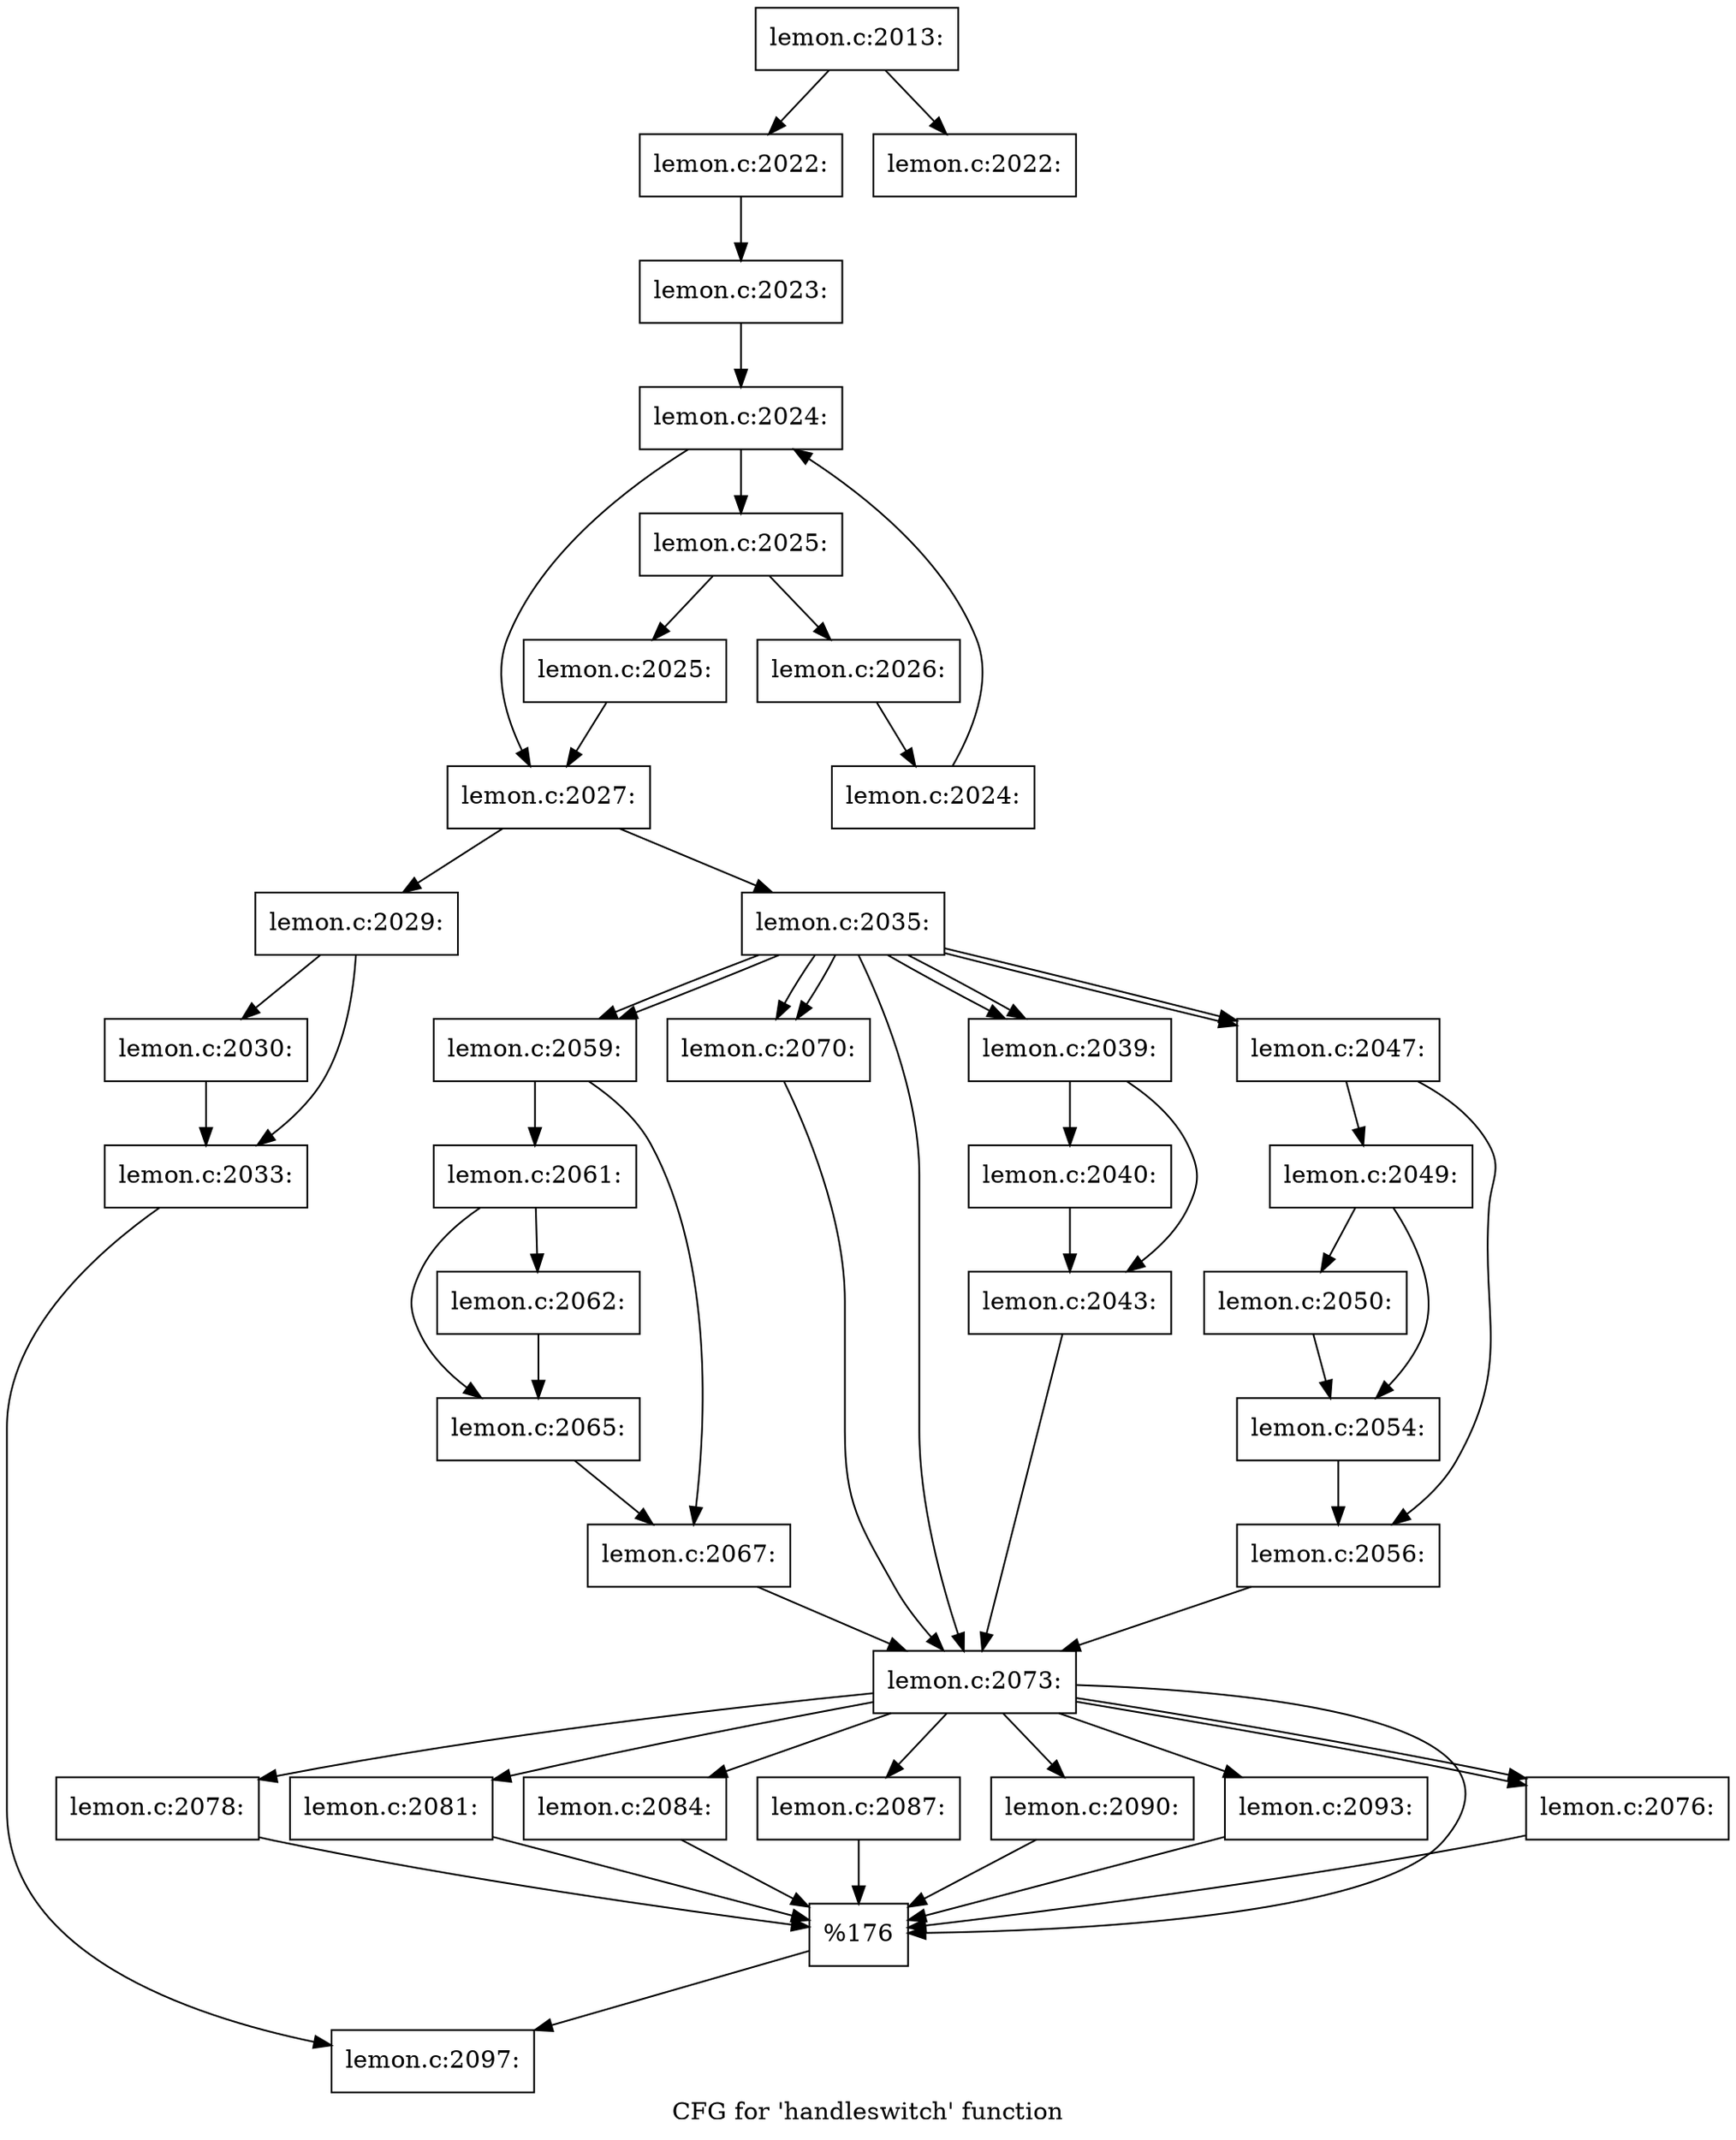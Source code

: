 digraph "CFG for 'handleswitch' function" {
	label="CFG for 'handleswitch' function";

	Node0x562565749390 [shape=record,label="{lemon.c:2013:}"];
	Node0x562565749390 -> Node0x56256575c1d0;
	Node0x562565749390 -> Node0x56256575c270;
	Node0x56256575c1d0 [shape=record,label="{lemon.c:2022:}"];
	Node0x56256575c1d0 -> Node0x56256575c220;
	Node0x56256575c270 [shape=record,label="{lemon.c:2022:}"];
	Node0x56256575c220 [shape=record,label="{lemon.c:2023:}"];
	Node0x56256575c220 -> Node0x56256575cd60;
	Node0x56256575cd60 [shape=record,label="{lemon.c:2024:}"];
	Node0x56256575cd60 -> Node0x56256575cf80;
	Node0x56256575cd60 -> Node0x56256575c9f0;
	Node0x56256575cf80 [shape=record,label="{lemon.c:2025:}"];
	Node0x56256575cf80 -> Node0x56256575d5d0;
	Node0x56256575cf80 -> Node0x56256575d620;
	Node0x56256575d5d0 [shape=record,label="{lemon.c:2025:}"];
	Node0x56256575d5d0 -> Node0x56256575c9f0;
	Node0x56256575d620 [shape=record,label="{lemon.c:2026:}"];
	Node0x56256575d620 -> Node0x56256575cef0;
	Node0x56256575cef0 [shape=record,label="{lemon.c:2024:}"];
	Node0x56256575cef0 -> Node0x56256575cd60;
	Node0x56256575c9f0 [shape=record,label="{lemon.c:2027:}"];
	Node0x56256575c9f0 -> Node0x56256575e700;
	Node0x56256575c9f0 -> Node0x56256575e7a0;
	Node0x56256575e700 [shape=record,label="{lemon.c:2029:}"];
	Node0x56256575e700 -> Node0x56256575eec0;
	Node0x56256575e700 -> Node0x56256575ef10;
	Node0x56256575eec0 [shape=record,label="{lemon.c:2030:}"];
	Node0x56256575eec0 -> Node0x56256575ef10;
	Node0x56256575ef10 [shape=record,label="{lemon.c:2033:}"];
	Node0x56256575ef10 -> Node0x56256575e750;
	Node0x56256575e7a0 [shape=record,label="{lemon.c:2035:}"];
	Node0x56256575e7a0 -> Node0x56256575fc00;
	Node0x56256575e7a0 -> Node0x5625657603e0;
	Node0x56256575e7a0 -> Node0x5625657603e0;
	Node0x56256575e7a0 -> Node0x5625657610e0;
	Node0x56256575e7a0 -> Node0x5625657610e0;
	Node0x56256575e7a0 -> Node0x562565762d20;
	Node0x56256575e7a0 -> Node0x562565762d20;
	Node0x56256575e7a0 -> Node0x562565764ac0;
	Node0x56256575e7a0 -> Node0x562565764ac0;
	Node0x5625657603e0 [shape=record,label="{lemon.c:2039:}"];
	Node0x5625657603e0 -> Node0x5625657604d0;
	Node0x5625657603e0 -> Node0x562565760520;
	Node0x5625657604d0 [shape=record,label="{lemon.c:2040:}"];
	Node0x5625657604d0 -> Node0x562565760520;
	Node0x562565760520 [shape=record,label="{lemon.c:2043:}"];
	Node0x562565760520 -> Node0x56256575fc00;
	Node0x5625657610e0 [shape=record,label="{lemon.c:2047:}"];
	Node0x5625657610e0 -> Node0x5625657618b0;
	Node0x5625657610e0 -> Node0x562565761b60;
	Node0x5625657618b0 [shape=record,label="{lemon.c:2049:}"];
	Node0x5625657618b0 -> Node0x562565761e60;
	Node0x5625657618b0 -> Node0x562565761eb0;
	Node0x562565761e60 [shape=record,label="{lemon.c:2050:}"];
	Node0x562565761e60 -> Node0x562565761eb0;
	Node0x562565761eb0 [shape=record,label="{lemon.c:2054:}"];
	Node0x562565761eb0 -> Node0x562565761b60;
	Node0x562565761b60 [shape=record,label="{lemon.c:2056:}"];
	Node0x562565761b60 -> Node0x56256575fc00;
	Node0x562565762d20 [shape=record,label="{lemon.c:2059:}"];
	Node0x562565762d20 -> Node0x562565763510;
	Node0x562565762d20 -> Node0x562565763810;
	Node0x562565763510 [shape=record,label="{lemon.c:2061:}"];
	Node0x562565763510 -> Node0x562565763b10;
	Node0x562565763510 -> Node0x562565763b60;
	Node0x562565763b10 [shape=record,label="{lemon.c:2062:}"];
	Node0x562565763b10 -> Node0x562565763b60;
	Node0x562565763b60 [shape=record,label="{lemon.c:2065:}"];
	Node0x562565763b60 -> Node0x562565763810;
	Node0x562565763810 [shape=record,label="{lemon.c:2067:}"];
	Node0x562565763810 -> Node0x56256575fc00;
	Node0x562565764ac0 [shape=record,label="{lemon.c:2070:}"];
	Node0x562565764ac0 -> Node0x56256575fc00;
	Node0x56256575fc00 [shape=record,label="{lemon.c:2073:}"];
	Node0x56256575fc00 -> Node0x562565760000;
	Node0x56256575fc00 -> Node0x562565765560;
	Node0x56256575fc00 -> Node0x562565765560;
	Node0x56256575fc00 -> Node0x562565765650;
	Node0x56256575fc00 -> Node0x562565765d90;
	Node0x56256575fc00 -> Node0x5625657665e0;
	Node0x56256575fc00 -> Node0x562565766cb0;
	Node0x56256575fc00 -> Node0x5625657673c0;
	Node0x56256575fc00 -> Node0x562565767a90;
	Node0x562565765560 [shape=record,label="{lemon.c:2076:}"];
	Node0x562565765560 -> Node0x562565760000;
	Node0x562565765650 [shape=record,label="{lemon.c:2078:}"];
	Node0x562565765650 -> Node0x562565760000;
	Node0x562565765d90 [shape=record,label="{lemon.c:2081:}"];
	Node0x562565765d90 -> Node0x562565760000;
	Node0x5625657665e0 [shape=record,label="{lemon.c:2084:}"];
	Node0x5625657665e0 -> Node0x562565760000;
	Node0x562565766cb0 [shape=record,label="{lemon.c:2087:}"];
	Node0x562565766cb0 -> Node0x562565760000;
	Node0x5625657673c0 [shape=record,label="{lemon.c:2090:}"];
	Node0x5625657673c0 -> Node0x562565760000;
	Node0x562565767a90 [shape=record,label="{lemon.c:2093:}"];
	Node0x562565767a90 -> Node0x562565760000;
	Node0x562565760000 [shape=record,label="{%176}"];
	Node0x562565760000 -> Node0x56256575e750;
	Node0x56256575e750 [shape=record,label="{lemon.c:2097:}"];
}
